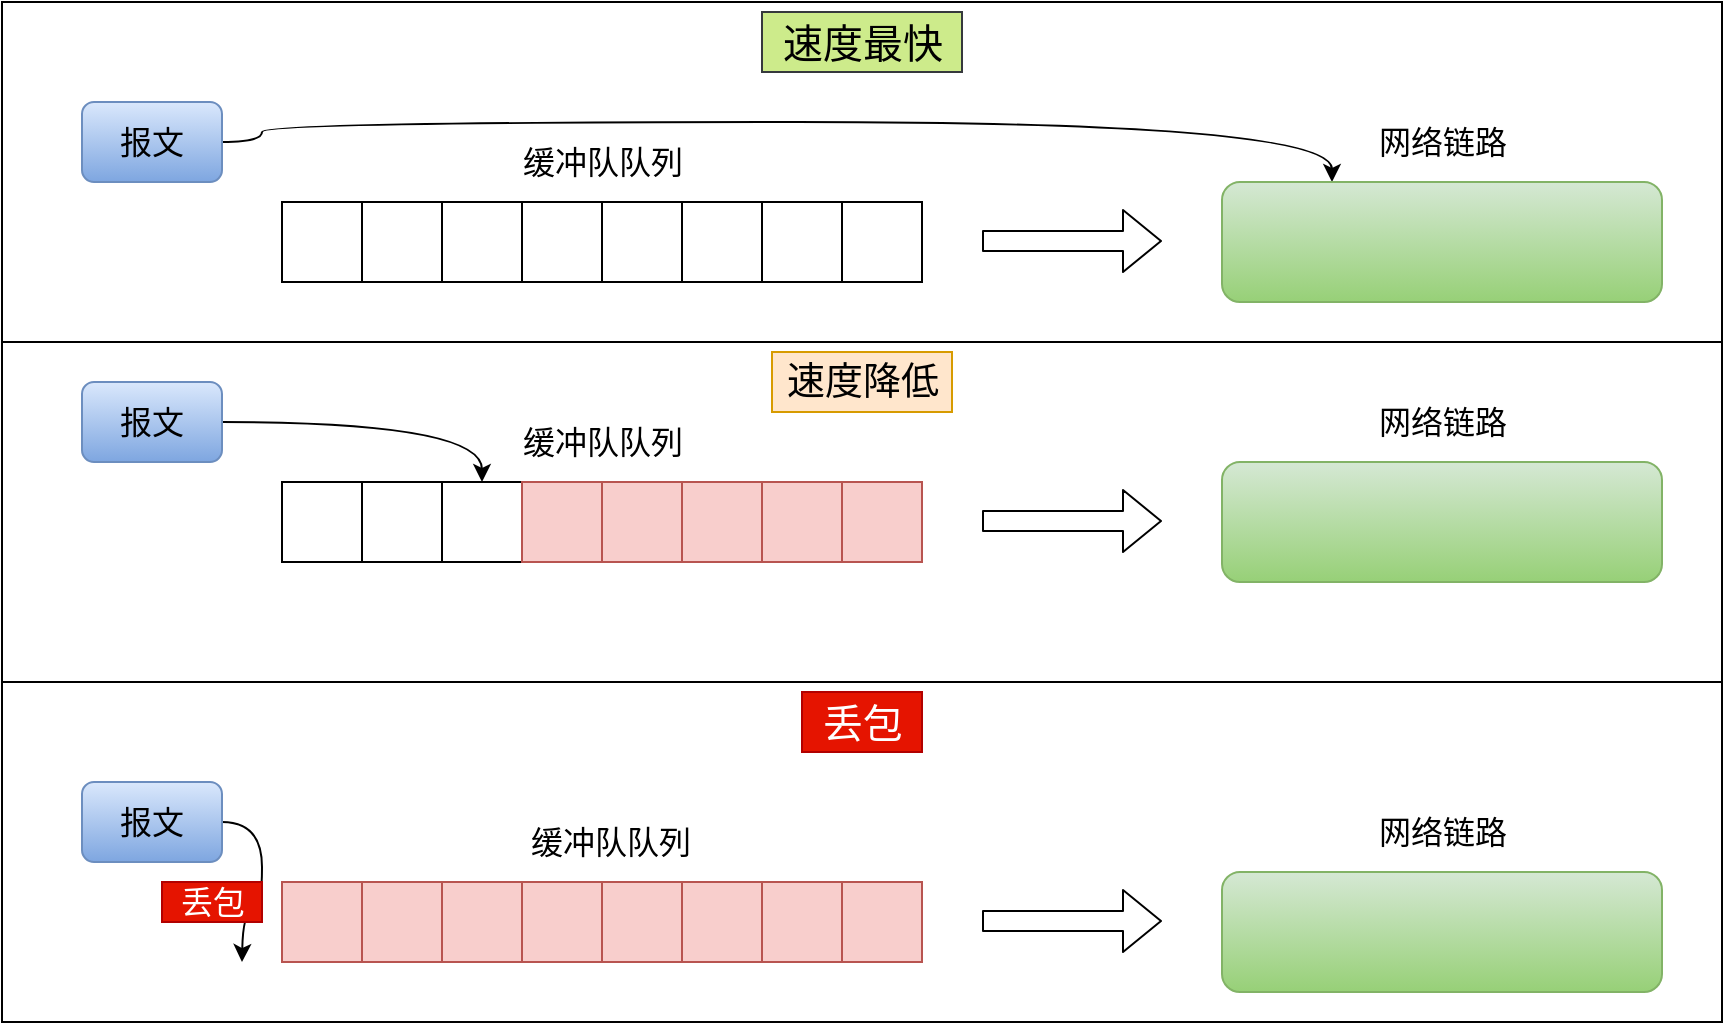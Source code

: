 <mxfile version="14.6.11" type="github">
  <diagram id="Zd0G4eMJvc-VuovIRfDe" name="第 1 页">
    <mxGraphModel dx="946" dy="443" grid="1" gridSize="10" guides="1" tooltips="1" connect="1" arrows="1" fold="1" page="1" pageScale="1" pageWidth="827" pageHeight="1169" math="0" shadow="0">
      <root>
        <mxCell id="0" />
        <mxCell id="1" parent="0" />
        <mxCell id="oPBaYPM9aBt6Zc6ojSiM-53" value="" style="rounded=0;whiteSpace=wrap;html=1;fontSize=16;" vertex="1" parent="1">
          <mxGeometry x="60" y="190" width="860" height="170" as="geometry" />
        </mxCell>
        <mxCell id="oPBaYPM9aBt6Zc6ojSiM-52" value="" style="rounded=0;whiteSpace=wrap;html=1;fontSize=16;" vertex="1" parent="1">
          <mxGeometry x="60" y="360" width="860" height="170" as="geometry" />
        </mxCell>
        <mxCell id="oPBaYPM9aBt6Zc6ojSiM-49" value="" style="rounded=0;whiteSpace=wrap;html=1;fontSize=16;" vertex="1" parent="1">
          <mxGeometry x="60" y="20" width="860" height="170" as="geometry" />
        </mxCell>
        <mxCell id="oPBaYPM9aBt6Zc6ojSiM-1" value="" style="rounded=0;whiteSpace=wrap;html=1;fontSize=16;" vertex="1" parent="1">
          <mxGeometry x="200" y="120" width="40" height="40" as="geometry" />
        </mxCell>
        <mxCell id="oPBaYPM9aBt6Zc6ojSiM-2" value="" style="rounded=0;whiteSpace=wrap;html=1;fontSize=16;" vertex="1" parent="1">
          <mxGeometry x="240" y="120" width="40" height="40" as="geometry" />
        </mxCell>
        <mxCell id="oPBaYPM9aBt6Zc6ojSiM-3" value="" style="rounded=0;whiteSpace=wrap;html=1;fontSize=16;" vertex="1" parent="1">
          <mxGeometry x="280" y="120" width="40" height="40" as="geometry" />
        </mxCell>
        <mxCell id="oPBaYPM9aBt6Zc6ojSiM-4" value="" style="rounded=0;whiteSpace=wrap;html=1;fontSize=16;" vertex="1" parent="1">
          <mxGeometry x="320" y="120" width="40" height="40" as="geometry" />
        </mxCell>
        <mxCell id="oPBaYPM9aBt6Zc6ojSiM-5" value="" style="rounded=0;whiteSpace=wrap;html=1;fontSize=16;" vertex="1" parent="1">
          <mxGeometry x="360" y="120" width="40" height="40" as="geometry" />
        </mxCell>
        <mxCell id="oPBaYPM9aBt6Zc6ojSiM-6" value="" style="rounded=0;whiteSpace=wrap;html=1;fontSize=16;" vertex="1" parent="1">
          <mxGeometry x="400" y="120" width="40" height="40" as="geometry" />
        </mxCell>
        <mxCell id="oPBaYPM9aBt6Zc6ojSiM-7" value="" style="rounded=0;whiteSpace=wrap;html=1;fontSize=16;" vertex="1" parent="1">
          <mxGeometry x="440" y="120" width="40" height="40" as="geometry" />
        </mxCell>
        <mxCell id="oPBaYPM9aBt6Zc6ojSiM-8" value="" style="rounded=0;whiteSpace=wrap;html=1;fontSize=16;" vertex="1" parent="1">
          <mxGeometry x="480" y="120" width="40" height="40" as="geometry" />
        </mxCell>
        <mxCell id="oPBaYPM9aBt6Zc6ojSiM-9" value="" style="rounded=0;whiteSpace=wrap;html=1;fontSize=16;" vertex="1" parent="1">
          <mxGeometry x="200" y="260" width="40" height="40" as="geometry" />
        </mxCell>
        <mxCell id="oPBaYPM9aBt6Zc6ojSiM-10" value="" style="rounded=0;whiteSpace=wrap;html=1;fontSize=16;" vertex="1" parent="1">
          <mxGeometry x="240" y="260" width="40" height="40" as="geometry" />
        </mxCell>
        <mxCell id="oPBaYPM9aBt6Zc6ojSiM-11" value="" style="rounded=0;whiteSpace=wrap;html=1;fontSize=16;" vertex="1" parent="1">
          <mxGeometry x="280" y="260" width="40" height="40" as="geometry" />
        </mxCell>
        <mxCell id="oPBaYPM9aBt6Zc6ojSiM-12" value="" style="rounded=0;whiteSpace=wrap;html=1;fontSize=16;fillColor=#f8cecc;strokeColor=#b85450;" vertex="1" parent="1">
          <mxGeometry x="320" y="260" width="40" height="40" as="geometry" />
        </mxCell>
        <mxCell id="oPBaYPM9aBt6Zc6ojSiM-13" value="" style="rounded=0;whiteSpace=wrap;html=1;fontSize=16;fillColor=#f8cecc;strokeColor=#b85450;" vertex="1" parent="1">
          <mxGeometry x="360" y="260" width="40" height="40" as="geometry" />
        </mxCell>
        <mxCell id="oPBaYPM9aBt6Zc6ojSiM-14" value="" style="rounded=0;whiteSpace=wrap;html=1;fillColor=#f8cecc;strokeColor=#b85450;fontSize=16;" vertex="1" parent="1">
          <mxGeometry x="400" y="260" width="40" height="40" as="geometry" />
        </mxCell>
        <mxCell id="oPBaYPM9aBt6Zc6ojSiM-15" value="" style="rounded=0;whiteSpace=wrap;html=1;fillColor=#f8cecc;strokeColor=#b85450;fontSize=16;" vertex="1" parent="1">
          <mxGeometry x="440" y="260" width="40" height="40" as="geometry" />
        </mxCell>
        <mxCell id="oPBaYPM9aBt6Zc6ojSiM-16" value="" style="rounded=0;whiteSpace=wrap;html=1;fillColor=#f8cecc;strokeColor=#b85450;fontSize=16;" vertex="1" parent="1">
          <mxGeometry x="480" y="260" width="40" height="40" as="geometry" />
        </mxCell>
        <mxCell id="oPBaYPM9aBt6Zc6ojSiM-17" value="" style="rounded=0;whiteSpace=wrap;html=1;fillColor=#f8cecc;strokeColor=#b85450;fontSize=16;" vertex="1" parent="1">
          <mxGeometry x="200" y="460" width="40" height="40" as="geometry" />
        </mxCell>
        <mxCell id="oPBaYPM9aBt6Zc6ojSiM-18" value="" style="rounded=0;whiteSpace=wrap;html=1;fillColor=#f8cecc;strokeColor=#b85450;fontSize=16;" vertex="1" parent="1">
          <mxGeometry x="240" y="460" width="40" height="40" as="geometry" />
        </mxCell>
        <mxCell id="oPBaYPM9aBt6Zc6ojSiM-19" value="" style="rounded=0;whiteSpace=wrap;html=1;fillColor=#f8cecc;strokeColor=#b85450;fontSize=16;" vertex="1" parent="1">
          <mxGeometry x="280" y="460" width="40" height="40" as="geometry" />
        </mxCell>
        <mxCell id="oPBaYPM9aBt6Zc6ojSiM-20" value="" style="rounded=0;whiteSpace=wrap;html=1;fillColor=#f8cecc;strokeColor=#b85450;fontSize=16;" vertex="1" parent="1">
          <mxGeometry x="320" y="460" width="40" height="40" as="geometry" />
        </mxCell>
        <mxCell id="oPBaYPM9aBt6Zc6ojSiM-21" value="" style="rounded=0;whiteSpace=wrap;html=1;fillColor=#f8cecc;strokeColor=#b85450;fontSize=16;" vertex="1" parent="1">
          <mxGeometry x="360" y="460" width="40" height="40" as="geometry" />
        </mxCell>
        <mxCell id="oPBaYPM9aBt6Zc6ojSiM-22" value="" style="rounded=0;whiteSpace=wrap;html=1;fillColor=#f8cecc;strokeColor=#b85450;fontSize=16;" vertex="1" parent="1">
          <mxGeometry x="400" y="460" width="40" height="40" as="geometry" />
        </mxCell>
        <mxCell id="oPBaYPM9aBt6Zc6ojSiM-23" value="" style="rounded=0;whiteSpace=wrap;html=1;fillColor=#f8cecc;strokeColor=#b85450;fontSize=16;" vertex="1" parent="1">
          <mxGeometry x="440" y="460" width="40" height="40" as="geometry" />
        </mxCell>
        <mxCell id="oPBaYPM9aBt6Zc6ojSiM-24" value="" style="rounded=0;whiteSpace=wrap;html=1;fillColor=#f8cecc;strokeColor=#b85450;fontSize=16;" vertex="1" parent="1">
          <mxGeometry x="480" y="460" width="40" height="40" as="geometry" />
        </mxCell>
        <mxCell id="oPBaYPM9aBt6Zc6ojSiM-25" value="" style="shape=flexArrow;endArrow=classic;html=1;fontSize=16;" edge="1" parent="1">
          <mxGeometry width="50" height="50" relative="1" as="geometry">
            <mxPoint x="550" y="139.5" as="sourcePoint" />
            <mxPoint x="640" y="139.5" as="targetPoint" />
          </mxGeometry>
        </mxCell>
        <mxCell id="oPBaYPM9aBt6Zc6ojSiM-26" value="" style="shape=flexArrow;endArrow=classic;html=1;fontSize=16;" edge="1" parent="1">
          <mxGeometry width="50" height="50" relative="1" as="geometry">
            <mxPoint x="550" y="279.5" as="sourcePoint" />
            <mxPoint x="640" y="279.5" as="targetPoint" />
          </mxGeometry>
        </mxCell>
        <mxCell id="oPBaYPM9aBt6Zc6ojSiM-27" value="" style="shape=flexArrow;endArrow=classic;html=1;fontSize=16;" edge="1" parent="1">
          <mxGeometry width="50" height="50" relative="1" as="geometry">
            <mxPoint x="550" y="479.5" as="sourcePoint" />
            <mxPoint x="640" y="479.5" as="targetPoint" />
          </mxGeometry>
        </mxCell>
        <mxCell id="oPBaYPM9aBt6Zc6ojSiM-38" style="edgeStyle=orthogonalEdgeStyle;curved=1;rounded=0;orthogonalLoop=1;jettySize=auto;html=1;fontSize=16;" edge="1" parent="1" source="oPBaYPM9aBt6Zc6ojSiM-28">
          <mxGeometry relative="1" as="geometry">
            <mxPoint x="180" y="500" as="targetPoint" />
          </mxGeometry>
        </mxCell>
        <mxCell id="oPBaYPM9aBt6Zc6ojSiM-28" value="报文" style="rounded=1;whiteSpace=wrap;html=1;fontSize=16;gradientColor=#7ea6e0;fillColor=#dae8fc;strokeColor=#6c8ebf;" vertex="1" parent="1">
          <mxGeometry x="100" y="410" width="70" height="40" as="geometry" />
        </mxCell>
        <mxCell id="oPBaYPM9aBt6Zc6ojSiM-37" style="edgeStyle=orthogonalEdgeStyle;curved=1;rounded=0;orthogonalLoop=1;jettySize=auto;html=1;entryX=0.5;entryY=0;entryDx=0;entryDy=0;fontSize=16;" edge="1" parent="1" source="oPBaYPM9aBt6Zc6ojSiM-29" target="oPBaYPM9aBt6Zc6ojSiM-11">
          <mxGeometry relative="1" as="geometry" />
        </mxCell>
        <mxCell id="oPBaYPM9aBt6Zc6ojSiM-29" value="报文" style="rounded=1;whiteSpace=wrap;html=1;fontSize=16;gradientColor=#7ea6e0;fillColor=#dae8fc;strokeColor=#6c8ebf;" vertex="1" parent="1">
          <mxGeometry x="100" y="210" width="70" height="40" as="geometry" />
        </mxCell>
        <mxCell id="oPBaYPM9aBt6Zc6ojSiM-36" style="edgeStyle=orthogonalEdgeStyle;rounded=0;orthogonalLoop=1;jettySize=auto;html=1;entryX=0.25;entryY=0;entryDx=0;entryDy=0;fontSize=16;curved=1;exitX=1;exitY=0.5;exitDx=0;exitDy=0;" edge="1" parent="1" source="oPBaYPM9aBt6Zc6ojSiM-30" target="oPBaYPM9aBt6Zc6ojSiM-31">
          <mxGeometry relative="1" as="geometry">
            <Array as="points">
              <mxPoint x="190" y="90" />
              <mxPoint x="190" y="80" />
              <mxPoint x="725" y="80" />
            </Array>
          </mxGeometry>
        </mxCell>
        <mxCell id="oPBaYPM9aBt6Zc6ojSiM-30" value="报文" style="rounded=1;whiteSpace=wrap;html=1;fontSize=16;gradientColor=#7ea6e0;fillColor=#dae8fc;strokeColor=#6c8ebf;" vertex="1" parent="1">
          <mxGeometry x="100" y="70" width="70" height="40" as="geometry" />
        </mxCell>
        <mxCell id="oPBaYPM9aBt6Zc6ojSiM-31" value="" style="rounded=1;whiteSpace=wrap;html=1;fontSize=16;fillColor=#d5e8d4;strokeColor=#82b366;gradientColor=#97d077;" vertex="1" parent="1">
          <mxGeometry x="670" y="110" width="220" height="60" as="geometry" />
        </mxCell>
        <mxCell id="oPBaYPM9aBt6Zc6ojSiM-32" value="网络链路" style="text;html=1;align=center;verticalAlign=middle;resizable=0;points=[];autosize=1;strokeColor=none;fontSize=16;" vertex="1" parent="1">
          <mxGeometry x="740" y="80" width="80" height="20" as="geometry" />
        </mxCell>
        <mxCell id="oPBaYPM9aBt6Zc6ojSiM-33" value="缓冲队队列" style="text;html=1;align=center;verticalAlign=middle;resizable=0;points=[];autosize=1;strokeColor=none;fontSize=16;" vertex="1" parent="1">
          <mxGeometry x="310" y="90" width="100" height="20" as="geometry" />
        </mxCell>
        <mxCell id="oPBaYPM9aBt6Zc6ojSiM-34" value="缓冲队队列" style="text;html=1;align=center;verticalAlign=middle;resizable=0;points=[];autosize=1;strokeColor=none;fontSize=16;" vertex="1" parent="1">
          <mxGeometry x="310" y="230" width="100" height="20" as="geometry" />
        </mxCell>
        <mxCell id="oPBaYPM9aBt6Zc6ojSiM-35" value="缓冲队队列" style="text;html=1;align=center;verticalAlign=middle;resizable=0;points=[];autosize=1;strokeColor=none;fontSize=16;" vertex="1" parent="1">
          <mxGeometry x="314" y="430" width="100" height="20" as="geometry" />
        </mxCell>
        <mxCell id="oPBaYPM9aBt6Zc6ojSiM-39" value="丢包" style="text;html=1;align=center;verticalAlign=middle;resizable=0;points=[];autosize=1;strokeColor=#B20000;fontSize=16;fillColor=#e51400;fontColor=#ffffff;" vertex="1" parent="1">
          <mxGeometry x="140" y="460" width="50" height="20" as="geometry" />
        </mxCell>
        <mxCell id="oPBaYPM9aBt6Zc6ojSiM-42" value="" style="rounded=1;whiteSpace=wrap;html=1;fontSize=16;fillColor=#d5e8d4;strokeColor=#82b366;gradientColor=#97d077;" vertex="1" parent="1">
          <mxGeometry x="670" y="250" width="220" height="60" as="geometry" />
        </mxCell>
        <mxCell id="oPBaYPM9aBt6Zc6ojSiM-43" value="网络链路" style="text;html=1;align=center;verticalAlign=middle;resizable=0;points=[];autosize=1;strokeColor=none;fontSize=16;" vertex="1" parent="1">
          <mxGeometry x="740" y="220" width="80" height="20" as="geometry" />
        </mxCell>
        <mxCell id="oPBaYPM9aBt6Zc6ojSiM-44" value="" style="rounded=1;whiteSpace=wrap;html=1;fontSize=16;fillColor=#d5e8d4;strokeColor=#82b366;gradientColor=#97d077;" vertex="1" parent="1">
          <mxGeometry x="670" y="455" width="220" height="60" as="geometry" />
        </mxCell>
        <mxCell id="oPBaYPM9aBt6Zc6ojSiM-45" value="网络链路" style="text;html=1;align=center;verticalAlign=middle;resizable=0;points=[];autosize=1;strokeColor=none;fontSize=16;" vertex="1" parent="1">
          <mxGeometry x="740" y="425" width="80" height="20" as="geometry" />
        </mxCell>
        <mxCell id="oPBaYPM9aBt6Zc6ojSiM-46" value="速度最快" style="text;html=1;align=center;verticalAlign=middle;resizable=0;points=[];autosize=1;strokeColor=#36393d;fontSize=20;fillColor=#cdeb8b;" vertex="1" parent="1">
          <mxGeometry x="440" y="25" width="100" height="30" as="geometry" />
        </mxCell>
        <mxCell id="oPBaYPM9aBt6Zc6ojSiM-47" value="速度降低" style="text;html=1;align=center;verticalAlign=middle;resizable=0;points=[];autosize=1;strokeColor=#d79b00;fontSize=19;fillColor=#ffe6cc;" vertex="1" parent="1">
          <mxGeometry x="445" y="195" width="90" height="30" as="geometry" />
        </mxCell>
        <mxCell id="oPBaYPM9aBt6Zc6ojSiM-48" value="丢包" style="text;html=1;align=center;verticalAlign=middle;resizable=0;points=[];autosize=1;strokeColor=#B20000;fontSize=20;fillColor=#e51400;fontColor=#ffffff;" vertex="1" parent="1">
          <mxGeometry x="460" y="365" width="60" height="30" as="geometry" />
        </mxCell>
      </root>
    </mxGraphModel>
  </diagram>
</mxfile>
